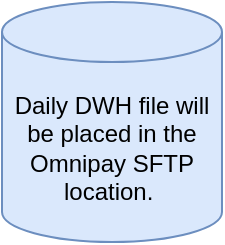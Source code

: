 <mxfile version="14.2.9" type="github"><diagram id="60PBFlRCnKcZ06irirZX" name="Page-1"><mxGraphModel dx="782" dy="451" grid="1" gridSize="10" guides="1" tooltips="1" connect="1" arrows="1" fold="1" page="1" pageScale="1" pageWidth="850" pageHeight="1100" math="0" shadow="0"><root><mxCell id="0"/><mxCell id="1" parent="0"/><mxCell id="xvR8jCEvwCoTIvMJNmAh-2" value="&lt;p class=&quot;MsoNormal&quot;&gt;&lt;span lang=&quot;EN-IN&quot;&gt;Daily DWH file will be placed in the&lt;br/&gt;Omnipay SFTP location.&amp;nbsp;&lt;/span&gt;&lt;/p&gt;" style="shape=cylinder3;whiteSpace=wrap;html=1;boundedLbl=1;backgroundOutline=1;size=15;fillColor=#dae8fc;strokeColor=#6c8ebf;" vertex="1" parent="1"><mxGeometry x="130" y="20" width="110" height="120" as="geometry"/></mxCell></root></mxGraphModel></diagram></mxfile>